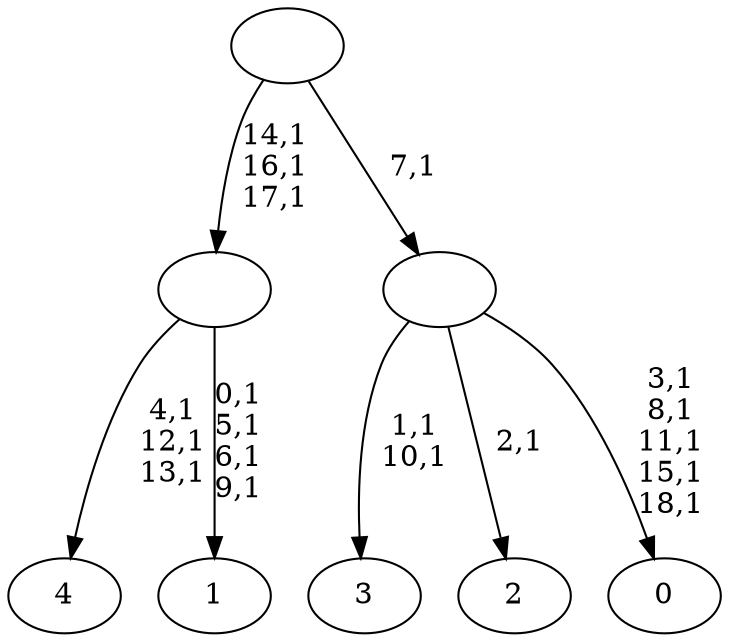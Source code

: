 digraph T {
	24 [label="4"]
	20 [label="3"]
	17 [label="2"]
	15 [label="1"]
	10 [label=""]
	7 [label="0"]
	1 [label=""]
	0 [label=""]
	10 -> 15 [label="0,1\n5,1\n6,1\n9,1"]
	10 -> 24 [label="4,1\n12,1\n13,1"]
	1 -> 7 [label="3,1\n8,1\n11,1\n15,1\n18,1"]
	1 -> 17 [label="2,1"]
	1 -> 20 [label="1,1\n10,1"]
	0 -> 10 [label="14,1\n16,1\n17,1"]
	0 -> 1 [label="7,1"]
}
